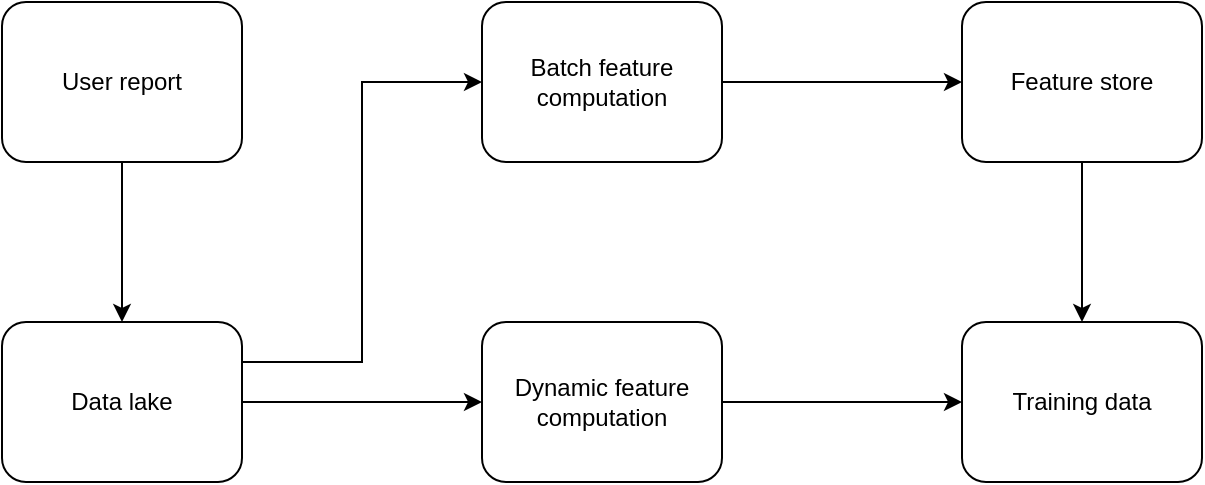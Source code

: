 <mxfile scale="1" border="0" version="25.0.3">
  <diagram id="JIO4U5yVURzNJD8ckPtT" name="Page-1">
    <mxGraphModel dx="882" dy="578" grid="1" gridSize="10" guides="1" tooltips="1" connect="1" arrows="1" fold="1" page="1" pageScale="1" pageWidth="850" pageHeight="1100" math="0" shadow="0">
      <root>
        <mxCell id="0" />
        <mxCell id="1" parent="0" />
        <mxCell id="B2bUZWWEIsz7Ak7yU3f8-2" style="edgeStyle=orthogonalEdgeStyle;rounded=0;orthogonalLoop=1;jettySize=auto;html=1;exitX=0.5;exitY=1;exitDx=0;exitDy=0;entryX=0.5;entryY=0;entryDx=0;entryDy=0;" parent="1" source="At9daDqTqGgUnNfYn9DA-1" target="At9daDqTqGgUnNfYn9DA-4" edge="1">
          <mxGeometry relative="1" as="geometry" />
        </mxCell>
        <mxCell id="At9daDqTqGgUnNfYn9DA-1" value="User report" style="rounded=1;whiteSpace=wrap;html=1;" parent="1" vertex="1">
          <mxGeometry x="80" y="80" width="120" height="80" as="geometry" />
        </mxCell>
        <mxCell id="B2bUZWWEIsz7Ak7yU3f8-9" style="edgeStyle=orthogonalEdgeStyle;rounded=0;orthogonalLoop=1;jettySize=auto;html=1;exitX=1;exitY=0.25;exitDx=0;exitDy=0;entryX=0;entryY=0.5;entryDx=0;entryDy=0;" parent="1" source="At9daDqTqGgUnNfYn9DA-4" target="At9daDqTqGgUnNfYn9DA-5" edge="1">
          <mxGeometry relative="1" as="geometry" />
        </mxCell>
        <mxCell id="B2bUZWWEIsz7Ak7yU3f8-10" style="edgeStyle=orthogonalEdgeStyle;rounded=0;orthogonalLoop=1;jettySize=auto;html=1;exitX=1;exitY=0.5;exitDx=0;exitDy=0;entryX=0;entryY=0.5;entryDx=0;entryDy=0;" parent="1" source="At9daDqTqGgUnNfYn9DA-4" target="At9daDqTqGgUnNfYn9DA-6" edge="1">
          <mxGeometry relative="1" as="geometry" />
        </mxCell>
        <mxCell id="At9daDqTqGgUnNfYn9DA-4" value="Data lake" style="rounded=1;whiteSpace=wrap;html=1;" parent="1" vertex="1">
          <mxGeometry x="80" y="240" width="120" height="80" as="geometry" />
        </mxCell>
        <mxCell id="At9daDqTqGgUnNfYn9DA-31" style="edgeStyle=orthogonalEdgeStyle;rounded=0;orthogonalLoop=1;jettySize=auto;html=1;exitX=1;exitY=0.5;exitDx=0;exitDy=0;entryX=0;entryY=0.5;entryDx=0;entryDy=0;" parent="1" source="At9daDqTqGgUnNfYn9DA-5" target="At9daDqTqGgUnNfYn9DA-7" edge="1">
          <mxGeometry relative="1" as="geometry" />
        </mxCell>
        <mxCell id="At9daDqTqGgUnNfYn9DA-5" value="Batch feature computation" style="rounded=1;whiteSpace=wrap;html=1;" parent="1" vertex="1">
          <mxGeometry x="320" y="80" width="120" height="80" as="geometry" />
        </mxCell>
        <mxCell id="B2bUZWWEIsz7Ak7yU3f8-8" style="edgeStyle=orthogonalEdgeStyle;rounded=0;orthogonalLoop=1;jettySize=auto;html=1;exitX=1;exitY=0.5;exitDx=0;exitDy=0;entryX=0;entryY=0.5;entryDx=0;entryDy=0;" parent="1" source="At9daDqTqGgUnNfYn9DA-6" target="At9daDqTqGgUnNfYn9DA-8" edge="1">
          <mxGeometry relative="1" as="geometry" />
        </mxCell>
        <mxCell id="At9daDqTqGgUnNfYn9DA-6" value="Dynamic feature computation" style="rounded=1;whiteSpace=wrap;html=1;" parent="1" vertex="1">
          <mxGeometry x="320" y="240" width="120" height="80" as="geometry" />
        </mxCell>
        <mxCell id="B2bUZWWEIsz7Ak7yU3f8-7" style="edgeStyle=orthogonalEdgeStyle;rounded=0;orthogonalLoop=1;jettySize=auto;html=1;exitX=0.5;exitY=1;exitDx=0;exitDy=0;entryX=0.5;entryY=0;entryDx=0;entryDy=0;" parent="1" source="At9daDqTqGgUnNfYn9DA-7" target="At9daDqTqGgUnNfYn9DA-8" edge="1">
          <mxGeometry relative="1" as="geometry" />
        </mxCell>
        <mxCell id="At9daDqTqGgUnNfYn9DA-7" value="Feature store" style="rounded=1;whiteSpace=wrap;html=1;" parent="1" vertex="1">
          <mxGeometry x="560" y="80" width="120" height="80" as="geometry" />
        </mxCell>
        <mxCell id="At9daDqTqGgUnNfYn9DA-8" value="Training data" style="rounded=1;whiteSpace=wrap;html=1;" parent="1" vertex="1">
          <mxGeometry x="560" y="240" width="120" height="80" as="geometry" />
        </mxCell>
      </root>
    </mxGraphModel>
  </diagram>
</mxfile>

